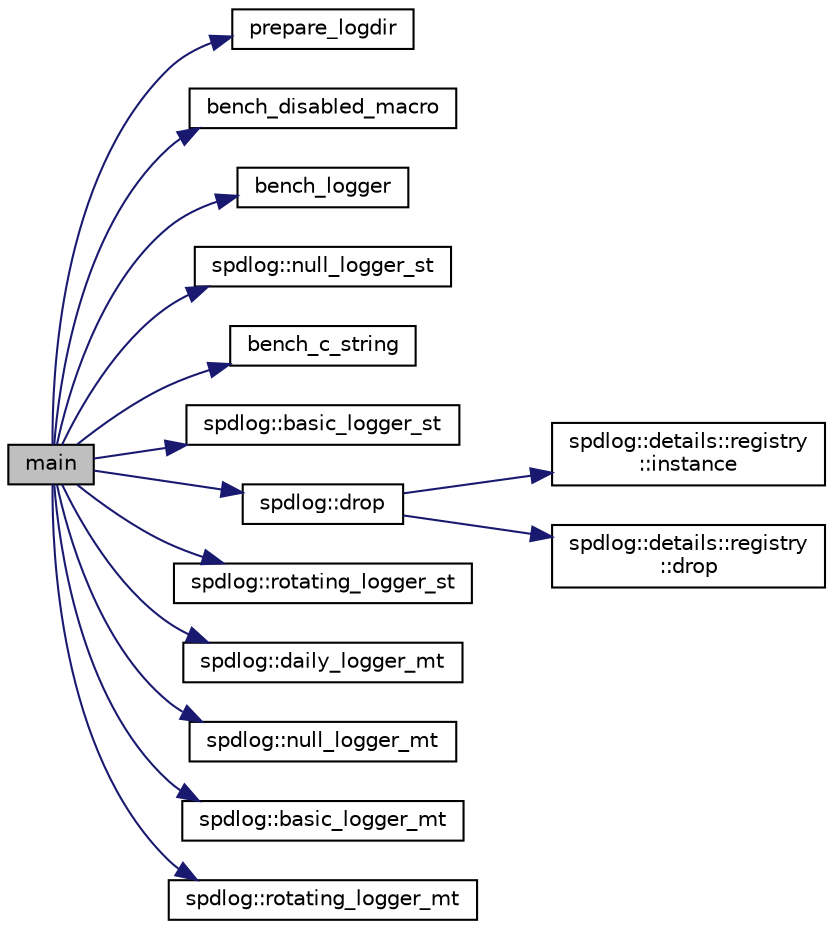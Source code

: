 digraph "main"
{
  edge [fontname="Helvetica",fontsize="10",labelfontname="Helvetica",labelfontsize="10"];
  node [fontname="Helvetica",fontsize="10",shape=record];
  rankdir="LR";
  Node1 [label="main",height=0.2,width=0.4,color="black", fillcolor="grey75", style="filled" fontcolor="black"];
  Node1 -> Node2 [color="midnightblue",fontsize="10",style="solid",fontname="Helvetica"];
  Node2 [label="prepare_logdir",height=0.2,width=0.4,color="black", fillcolor="white", style="filled",URL="$latency_8cpp.html#a2b5b3745d36c269b878e592c2fa801cb"];
  Node1 -> Node3 [color="midnightblue",fontsize="10",style="solid",fontname="Helvetica"];
  Node3 [label="bench_disabled_macro",height=0.2,width=0.4,color="black", fillcolor="white", style="filled",URL="$latency_8cpp.html#a9d8c0120620b41a0073c7c4d60b3bf01"];
  Node1 -> Node4 [color="midnightblue",fontsize="10",style="solid",fontname="Helvetica"];
  Node4 [label="bench_logger",height=0.2,width=0.4,color="black", fillcolor="white", style="filled",URL="$latency_8cpp.html#a0cd85645c17cd15bbe49baafdeee94fb"];
  Node1 -> Node5 [color="midnightblue",fontsize="10",style="solid",fontname="Helvetica"];
  Node5 [label="spdlog::null_logger_st",height=0.2,width=0.4,color="black", fillcolor="white", style="filled",URL="$namespacespdlog.html#af6a7d6f86b50ab1c5c346949ca5af564"];
  Node1 -> Node6 [color="midnightblue",fontsize="10",style="solid",fontname="Helvetica"];
  Node6 [label="bench_c_string",height=0.2,width=0.4,color="black", fillcolor="white", style="filled",URL="$latency_8cpp.html#af3fea32944dfe7b562114b528f95faac"];
  Node1 -> Node7 [color="midnightblue",fontsize="10",style="solid",fontname="Helvetica"];
  Node7 [label="spdlog::basic_logger_st",height=0.2,width=0.4,color="black", fillcolor="white", style="filled",URL="$namespacespdlog.html#abc9cd0646191cc0b295b6e50367b22b7"];
  Node1 -> Node8 [color="midnightblue",fontsize="10",style="solid",fontname="Helvetica"];
  Node8 [label="spdlog::drop",height=0.2,width=0.4,color="black", fillcolor="white", style="filled",URL="$namespacespdlog.html#af2ec5792fb30798cf285da36cb5c9377"];
  Node8 -> Node9 [color="midnightblue",fontsize="10",style="solid",fontname="Helvetica"];
  Node9 [label="spdlog::details::registry\l::instance",height=0.2,width=0.4,color="black", fillcolor="white", style="filled",URL="$classspdlog_1_1details_1_1registry.html#a58a1bbb352f751f6b729bc57bfadd6be"];
  Node8 -> Node10 [color="midnightblue",fontsize="10",style="solid",fontname="Helvetica"];
  Node10 [label="spdlog::details::registry\l::drop",height=0.2,width=0.4,color="black", fillcolor="white", style="filled",URL="$classspdlog_1_1details_1_1registry.html#a21f513aa5a7da6a21fe35a5077b2db74"];
  Node1 -> Node11 [color="midnightblue",fontsize="10",style="solid",fontname="Helvetica"];
  Node11 [label="spdlog::rotating_logger_st",height=0.2,width=0.4,color="black", fillcolor="white", style="filled",URL="$namespacespdlog.html#aa94a9f4d699643b6cdecf107ec5340d6"];
  Node1 -> Node12 [color="midnightblue",fontsize="10",style="solid",fontname="Helvetica"];
  Node12 [label="spdlog::daily_logger_mt",height=0.2,width=0.4,color="black", fillcolor="white", style="filled",URL="$namespacespdlog.html#aeab720351e32788bc6cdf8ada42b0f1f"];
  Node1 -> Node13 [color="midnightblue",fontsize="10",style="solid",fontname="Helvetica"];
  Node13 [label="spdlog::null_logger_mt",height=0.2,width=0.4,color="black", fillcolor="white", style="filled",URL="$namespacespdlog.html#a6d6344c349d1c6d957d5f21f4387c8f8"];
  Node1 -> Node14 [color="midnightblue",fontsize="10",style="solid",fontname="Helvetica"];
  Node14 [label="spdlog::basic_logger_mt",height=0.2,width=0.4,color="black", fillcolor="white", style="filled",URL="$namespacespdlog.html#abd73a6177edaccb77048bf47e3f8ad23"];
  Node1 -> Node15 [color="midnightblue",fontsize="10",style="solid",fontname="Helvetica"];
  Node15 [label="spdlog::rotating_logger_mt",height=0.2,width=0.4,color="black", fillcolor="white", style="filled",URL="$namespacespdlog.html#a42401c73c1dede7000852f7229b7aa9c"];
}

